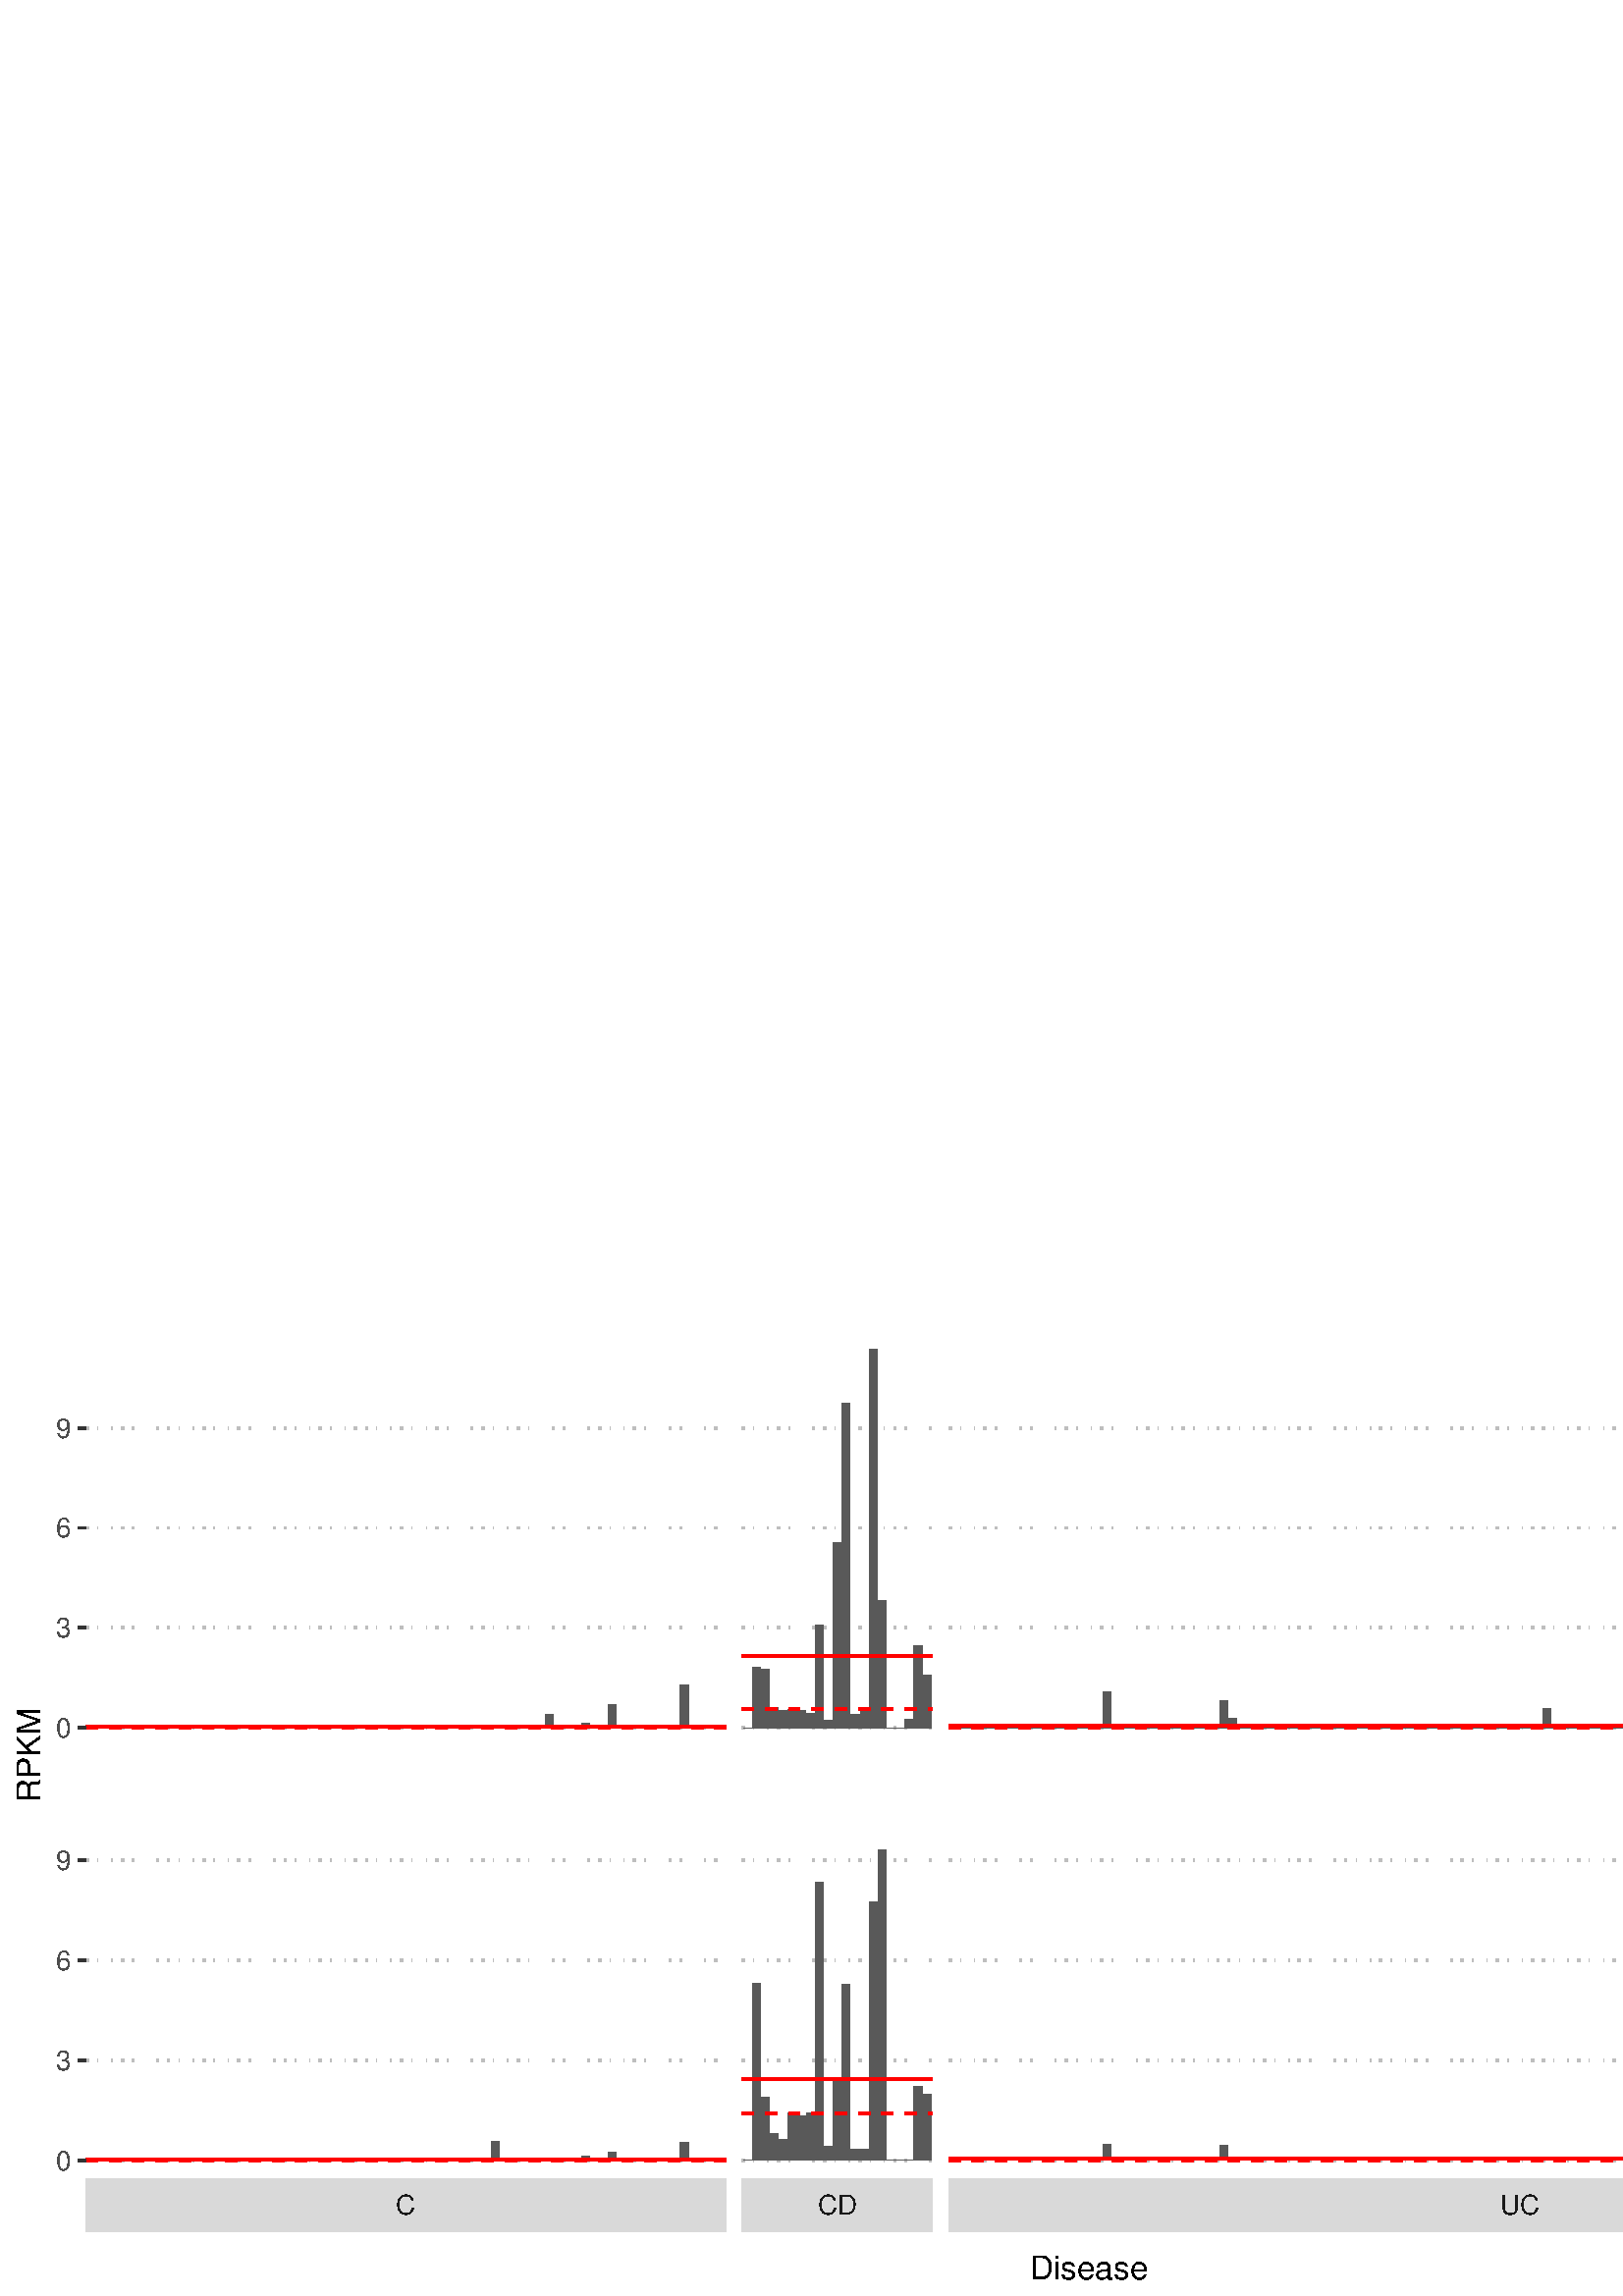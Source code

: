 %!PS-Adobe-3.0 EPSF-3.0
%%DocumentNeededResources: font Helvetica
%%+ font Helvetica-Bold
%%+ font Helvetica-Oblique
%%+ font Helvetica-BoldOblique
%%+ font Symbol
%%Pages: (atend)
%%BoundingBox: 0 0 792 360
%%EndComments
%%BeginProlog
/bp  { gs sRGB gs } def
% begin .ps.prolog
/gs  { gsave } bind def
/gr  { grestore } bind def
/ep  { showpage gr gr } bind def
/m   { moveto } bind def
/l  { rlineto } bind def
/np  { newpath } bind def
/cp  { closepath } bind def
/f   { fill } bind def
/o   { stroke } bind def
/c   { newpath 0 360 arc } bind def
/r   { 4 2 roll moveto 1 copy 3 -1 roll exch 0 exch rlineto 0 rlineto -1 mul 0 exch rlineto closepath } bind def
/p1  { stroke } bind def
/p2  { gsave bg fill grestore newpath } bind def
/p3  { gsave bg fill grestore stroke } bind def
/p6  { gsave bg eofill grestore newpath } bind def
/p7  { gsave bg eofill grestore stroke } bind def
/t   { 5 -2 roll moveto gsave rotate
       1 index stringwidth pop
       mul neg 0 rmoveto show grestore } bind def
/ta  { 4 -2 roll moveto gsave rotate show } bind def
/tb  { 2 -1 roll 0 rmoveto show } bind def
/cl  { grestore gsave newpath 3 index 3 index moveto 1 index
       4 -1 roll lineto  exch 1 index lineto lineto
       closepath clip newpath } bind def
/rgb { setrgbcolor } bind def
/s   { scalefont setfont } bind def
% end   .ps.prolog
/sRGB { [ /CIEBasedABC
          << /DecodeLMN
               [ { dup 0.039 le
                        {12.923 div}
                        {0.055 add 1.055 div 2.4 exp }
                     ifelse
                 } bind dup dup
               ]
             /MatrixLMN [0.412 0.213 0.019
                         0.358 0.715 0.119
                         0.18 0.072 0.95]
             /WhitePoint [0.951 1.0 1.089]
           >>
         ] setcolorspace } bind def
/srgb { setcolor } bind def
%%IncludeResource: font Helvetica
/Helvetica findfont
dup length dict begin
  {1 index /FID ne {def} {pop pop} ifelse} forall
  /Encoding ISOLatin1Encoding def
  currentdict
  end
/Font1 exch definefont pop
%%IncludeResource: font Helvetica-Bold
/Helvetica-Bold findfont
dup length dict begin
  {1 index /FID ne {def} {pop pop} ifelse} forall
  /Encoding ISOLatin1Encoding def
  currentdict
  end
/Font2 exch definefont pop
%%IncludeResource: font Helvetica-Oblique
/Helvetica-Oblique findfont
dup length dict begin
  {1 index /FID ne {def} {pop pop} ifelse} forall
  /Encoding ISOLatin1Encoding def
  currentdict
  end
/Font3 exch definefont pop
%%IncludeResource: font Helvetica-BoldOblique
/Helvetica-BoldOblique findfont
dup length dict begin
  {1 index /FID ne {def} {pop pop} ifelse} forall
  /Encoding ISOLatin1Encoding def
  currentdict
  end
/Font4 exch definefont pop
%%IncludeResource: font Symbol
/Symbol findfont
dup length dict begin
  {1 index /FID ne {def} {pop pop} ifelse} forall
  currentdict
  end
/Font5 exch definefont pop
%%EndProlog
%%Page: 1 1
bp
0.00 0.00 792.00 360.00 cl
0.00 0.00 792.00 360.00 cl
0.00 0.00 792.00 360.00 cl
0.00 0.00 792.00 360.00 cl
0.00 0.00 792.00 360.00 cl
0.00 0.00 792.00 360.00 cl
0.00 0.00 792.00 360.00 cl
0.00 0.00 792.00 360.00 cl
0.00 0.00 792.00 360.00 cl
0.00 0.00 792.00 360.00 cl
0.00 0.00 792.00 360.00 cl
0.00 0.00 792.00 360.00 cl
0.00 0.00 792.00 360.00 cl
0.00 0.00 792.00 360.00 cl
0.00 0.00 792.00 360.00 cl
0.00 0.00 792.00 360.00 cl
0.00 0.00 792.00 360.00 cl
0.00 0.00 792.00 360.00 cl
0.00 0.00 792.00 360.00 cl
0.00 0.00 792.00 360.00 cl
0.00 0.00 792.00 360.00 cl
/bg { 1 1 1 srgb } def
1 1 1 srgb
1.07 setlinewidth
[] 0 setdash
1 setlinecap
1 setlinejoin
10.00 setmiterlimit
-0.00 0.00 792.00 360.00 r p3
0.00 0.00 792.00 360.00 cl
31.51 201.44 266.06 354.02 cl
/bg { 1 1 1 srgb } def
31.51 201.44 234.55 152.58 r p2
1 1 1 srgb
0.53 setlinewidth
[] 0 setdash
0 setlinecap
1 setlinejoin
10.00 setmiterlimit
np
31.51 226.71 m
234.55 0 l
o
np
31.51 263.37 m
234.55 0 l
o
np
31.51 300.04 m
234.55 0 l
o
np
31.51 336.70 m
234.55 0 l
o
0.745 0.745 0.745 srgb
1.07 setlinewidth
[ 1.07 3.20] 0 setdash
np
31.51 208.37 m
234.55 0 l
o
np
31.51 245.04 m
234.55 0 l
o
np
31.51 281.70 m
234.55 0 l
o
np
31.51 318.37 m
234.55 0 l
o
1 1 1 srgb
1.07 setlinewidth
[] 0 setdash
np
33.49 201.44 m
0 152.58 l
o
np
36.78 201.44 m
0 152.58 l
o
np
40.08 201.44 m
0 152.58 l
o
np
43.37 201.44 m
0 152.58 l
o
np
46.66 201.44 m
0 152.58 l
o
np
49.96 201.44 m
0 152.58 l
o
np
53.25 201.44 m
0 152.58 l
o
np
56.55 201.44 m
0 152.58 l
o
np
59.84 201.44 m
0 152.58 l
o
np
63.14 201.44 m
0 152.58 l
o
np
66.43 201.44 m
0 152.58 l
o
np
69.72 201.44 m
0 152.58 l
o
np
73.02 201.44 m
0 152.58 l
o
np
76.31 201.44 m
0 152.58 l
o
np
79.61 201.44 m
0 152.58 l
o
np
82.90 201.44 m
0 152.58 l
o
np
86.20 201.44 m
0 152.58 l
o
np
89.49 201.44 m
0 152.58 l
o
np
92.78 201.44 m
0 152.58 l
o
np
96.08 201.44 m
0 152.58 l
o
np
99.37 201.44 m
0 152.58 l
o
np
102.67 201.44 m
0 152.58 l
o
np
105.96 201.44 m
0 152.58 l
o
np
109.26 201.44 m
0 152.58 l
o
np
112.55 201.44 m
0 152.58 l
o
np
115.84 201.44 m
0 152.58 l
o
np
119.14 201.44 m
0 152.58 l
o
np
122.43 201.44 m
0 152.58 l
o
np
125.73 201.44 m
0 152.58 l
o
np
129.02 201.44 m
0 152.58 l
o
np
132.32 201.44 m
0 152.58 l
o
np
135.61 201.44 m
0 152.58 l
o
np
138.90 201.44 m
0 152.58 l
o
np
142.20 201.44 m
0 152.58 l
o
np
145.49 201.44 m
0 152.58 l
o
np
148.79 201.44 m
0 152.58 l
o
np
152.08 201.44 m
0 152.58 l
o
np
155.38 201.44 m
0 152.58 l
o
np
158.67 201.44 m
0 152.58 l
o
np
161.96 201.44 m
0 152.58 l
o
np
165.26 201.44 m
0 152.58 l
o
np
168.55 201.44 m
0 152.58 l
o
np
171.85 201.44 m
0 152.58 l
o
np
175.14 201.44 m
0 152.58 l
o
np
178.44 201.44 m
0 152.58 l
o
np
181.73 201.44 m
0 152.58 l
o
np
185.02 201.44 m
0 152.58 l
o
np
188.32 201.44 m
0 152.58 l
o
np
191.61 201.44 m
0 152.58 l
o
np
194.91 201.44 m
0 152.58 l
o
np
198.20 201.44 m
0 152.58 l
o
np
201.50 201.44 m
0 152.58 l
o
np
204.79 201.44 m
0 152.58 l
o
np
208.08 201.44 m
0 152.58 l
o
np
211.38 201.44 m
0 152.58 l
o
np
214.67 201.44 m
0 152.58 l
o
np
217.97 201.44 m
0 152.58 l
o
np
221.26 201.44 m
0 152.58 l
o
np
224.56 201.44 m
0 152.58 l
o
np
227.85 201.44 m
0 152.58 l
o
np
231.14 201.44 m
0 152.58 l
o
np
234.44 201.44 m
0 152.58 l
o
np
237.73 201.44 m
0 152.58 l
o
np
241.03 201.44 m
0 152.58 l
o
np
244.32 201.44 m
0 152.58 l
o
np
247.61 201.44 m
0 152.58 l
o
np
250.91 201.44 m
0 152.58 l
o
np
254.20 201.44 m
0 152.58 l
o
np
257.50 201.44 m
0 152.58 l
o
np
260.79 201.44 m
0 152.58 l
o
np
264.09 201.44 m
0 152.58 l
o
/bg { 0.349 0.349 0.349 srgb } def
32.01 208.37 2.96 0.00 r p2
35.30 208.37 2.96 0.00 r p2
38.59 208.37 2.96 0.00 r p2
41.89 208.37 2.96 0.00 r p2
45.18 208.37 2.96 0.00 r p2
48.48 208.37 2.96 0.00 r p2
51.77 208.37 2.96 0.00 r p2
55.07 208.37 2.96 0.00 r p2
58.36 208.37 2.96 0.00 r p2
61.65 208.37 2.96 0.00 r p2
64.95 208.37 2.96 0.00 r p2
68.24 208.37 2.96 0.00 r p2
71.54 208.37 2.96 0.00 r p2
74.83 208.37 2.96 0.00 r p2
78.12 208.37 2.96 0.00 r p2
81.42 208.37 2.96 0.00 r p2
84.71 208.37 2.96 0.00 r p2
88.01 208.37 2.96 0.00 r p2
91.30 208.37 2.96 0.00 r p2
94.60 208.37 2.96 0.00 r p2
97.89 208.37 2.96 0.00 r p2
101.18 208.37 2.96 0.00 r p2
104.48 208.37 2.96 0.00 r p2
107.77 208.37 2.96 0.00 r p2
111.07 208.37 2.96 0.00 r p2
114.36 208.37 2.96 0.00 r p2
117.66 208.37 2.96 0.00 r p2
120.95 208.37 2.96 0.00 r p2
124.24 208.37 2.96 0.00 r p2
127.54 208.37 2.96 0.00 r p2
130.83 208.37 2.96 0.00 r p2
134.13 208.37 2.96 0.00 r p2
137.42 208.37 2.96 0.00 r p2
140.72 208.37 2.96 0.00 r p2
144.01 208.37 2.96 0.00 r p2
147.30 208.37 2.96 0.00 r p2
150.60 208.37 2.96 0.00 r p2
153.89 208.37 2.96 0.00 r p2
157.19 208.37 2.96 0.00 r p2
160.48 208.37 2.96 0.00 r p2
163.78 208.37 2.96 0.00 r p2
167.07 208.37 2.96 0.00 r p2
170.36 208.37 2.96 0.00 r p2
173.66 208.37 2.96 0.00 r p2
176.95 208.37 2.96 0.00 r p2
180.25 208.37 2.96 0.00 r p2
183.54 208.37 2.96 0.00 r p2
186.84 208.37 2.96 0.00 r p2
190.13 208.37 2.96 0.00 r p2
193.42 208.37 2.96 0.00 r p2
196.72 208.37 2.96 0.00 r p2
200.01 208.37 2.96 4.99 r p2
203.31 208.37 2.96 0.00 r p2
206.60 208.37 2.96 0.00 r p2
209.90 208.37 2.96 0.00 r p2
213.19 208.37 2.96 1.58 r p2
216.48 208.37 2.96 0.00 r p2
219.78 208.37 2.96 0.00 r p2
223.07 208.37 2.96 8.42 r p2
226.37 208.37 2.96 0.00 r p2
229.66 208.37 2.96 0.00 r p2
232.96 208.37 2.96 0.00 r p2
236.25 208.37 2.96 0.00 r p2
239.54 208.37 2.96 0.00 r p2
242.84 208.37 2.96 0.00 r p2
246.13 208.37 2.96 0.00 r p2
249.43 208.37 2.96 15.76 r p2
252.72 208.37 2.96 0.00 r p2
256.02 208.37 2.96 0.00 r p2
259.31 208.37 2.96 0.00 r p2
262.60 208.37 2.96 0.00 r p2
1 0 0 srgb
1.07 setlinewidth
[ 4.27 4.27] 0 setdash
np
31.51 208.37 m
234.55 0 l
o
1.07 setlinewidth
[] 0 setdash
np
31.51 208.81 m
234.55 0 l
o
0.00 0.00 792.00 360.00 cl
31.51 42.88 266.06 195.46 cl
/bg { 1 1 1 srgb } def
31.51 42.88 234.55 152.58 r p2
1 1 1 srgb
0.53 setlinewidth
[] 0 setdash
0 setlinecap
1 setlinejoin
10.00 setmiterlimit
np
31.51 68.14 m
234.55 0 l
o
np
31.51 104.81 m
234.55 0 l
o
np
31.51 141.47 m
234.55 0 l
o
np
31.51 178.14 m
234.55 0 l
o
0.745 0.745 0.745 srgb
1.07 setlinewidth
[ 1.07 3.20] 0 setdash
np
31.51 49.81 m
234.55 0 l
o
np
31.51 86.48 m
234.55 0 l
o
np
31.51 123.14 m
234.55 0 l
o
np
31.51 159.81 m
234.55 0 l
o
1 1 1 srgb
1.07 setlinewidth
[] 0 setdash
np
33.49 42.88 m
0 152.58 l
o
np
36.78 42.88 m
0 152.58 l
o
np
40.08 42.88 m
0 152.58 l
o
np
43.37 42.88 m
0 152.58 l
o
np
46.66 42.88 m
0 152.58 l
o
np
49.96 42.88 m
0 152.58 l
o
np
53.25 42.88 m
0 152.58 l
o
np
56.55 42.88 m
0 152.58 l
o
np
59.84 42.88 m
0 152.58 l
o
np
63.14 42.88 m
0 152.58 l
o
np
66.43 42.88 m
0 152.58 l
o
np
69.72 42.88 m
0 152.58 l
o
np
73.02 42.88 m
0 152.58 l
o
np
76.31 42.88 m
0 152.58 l
o
np
79.61 42.88 m
0 152.58 l
o
np
82.90 42.88 m
0 152.58 l
o
np
86.20 42.88 m
0 152.58 l
o
np
89.49 42.88 m
0 152.58 l
o
np
92.78 42.88 m
0 152.58 l
o
np
96.08 42.88 m
0 152.58 l
o
np
99.37 42.88 m
0 152.58 l
o
np
102.67 42.88 m
0 152.58 l
o
np
105.96 42.88 m
0 152.58 l
o
np
109.26 42.88 m
0 152.58 l
o
np
112.55 42.88 m
0 152.58 l
o
np
115.84 42.88 m
0 152.58 l
o
np
119.14 42.88 m
0 152.58 l
o
np
122.43 42.88 m
0 152.58 l
o
np
125.73 42.88 m
0 152.58 l
o
np
129.02 42.88 m
0 152.58 l
o
np
132.32 42.88 m
0 152.58 l
o
np
135.61 42.88 m
0 152.58 l
o
np
138.90 42.88 m
0 152.58 l
o
np
142.20 42.88 m
0 152.58 l
o
np
145.49 42.88 m
0 152.58 l
o
np
148.79 42.88 m
0 152.58 l
o
np
152.08 42.88 m
0 152.58 l
o
np
155.38 42.88 m
0 152.58 l
o
np
158.67 42.88 m
0 152.58 l
o
np
161.96 42.88 m
0 152.58 l
o
np
165.26 42.88 m
0 152.58 l
o
np
168.55 42.88 m
0 152.58 l
o
np
171.85 42.88 m
0 152.58 l
o
np
175.14 42.88 m
0 152.58 l
o
np
178.44 42.88 m
0 152.58 l
o
np
181.73 42.88 m
0 152.58 l
o
np
185.02 42.88 m
0 152.58 l
o
np
188.32 42.88 m
0 152.58 l
o
np
191.61 42.88 m
0 152.58 l
o
np
194.91 42.88 m
0 152.58 l
o
np
198.20 42.88 m
0 152.58 l
o
np
201.50 42.88 m
0 152.58 l
o
np
204.79 42.88 m
0 152.58 l
o
np
208.08 42.88 m
0 152.58 l
o
np
211.38 42.88 m
0 152.58 l
o
np
214.67 42.88 m
0 152.58 l
o
np
217.97 42.88 m
0 152.58 l
o
np
221.26 42.88 m
0 152.58 l
o
np
224.56 42.88 m
0 152.58 l
o
np
227.85 42.88 m
0 152.58 l
o
np
231.14 42.88 m
0 152.58 l
o
np
234.44 42.88 m
0 152.58 l
o
np
237.73 42.88 m
0 152.58 l
o
np
241.03 42.88 m
0 152.58 l
o
np
244.32 42.88 m
0 152.58 l
o
np
247.61 42.88 m
0 152.58 l
o
np
250.91 42.88 m
0 152.58 l
o
np
254.20 42.88 m
0 152.58 l
o
np
257.50 42.88 m
0 152.58 l
o
np
260.79 42.88 m
0 152.58 l
o
np
264.09 42.88 m
0 152.58 l
o
/bg { 0.349 0.349 0.349 srgb } def
32.01 49.81 2.96 0.00 r p2
35.30 49.81 2.96 0.00 r p2
38.59 49.81 2.96 0.00 r p2
41.89 49.81 2.96 0.00 r p2
45.18 49.81 2.96 0.00 r p2
48.48 49.81 2.96 0.00 r p2
51.77 49.81 2.96 0.00 r p2
55.07 49.81 2.96 0.00 r p2
58.36 49.81 2.96 0.00 r p2
61.65 49.81 2.96 0.00 r p2
64.95 49.81 2.96 0.00 r p2
68.24 49.81 2.96 0.00 r p2
71.54 49.81 2.96 0.00 r p2
74.83 49.81 2.96 0.00 r p2
78.12 49.81 2.96 0.00 r p2
81.42 49.81 2.96 0.00 r p2
84.71 49.81 2.96 0.00 r p2
88.01 49.81 2.96 0.00 r p2
91.30 49.81 2.96 0.00 r p2
94.60 49.81 2.96 0.00 r p2
97.89 49.81 2.96 0.00 r p2
101.18 49.81 2.96 0.00 r p2
104.48 49.81 2.96 0.00 r p2
107.77 49.81 2.96 0.00 r p2
111.07 49.81 2.96 0.00 r p2
114.36 49.81 2.96 0.00 r p2
117.66 49.81 2.96 0.00 r p2
120.95 49.81 2.96 0.00 r p2
124.24 49.81 2.96 0.00 r p2
127.54 49.81 2.96 0.00 r p2
130.83 49.81 2.96 0.00 r p2
134.13 49.81 2.96 0.00 r p2
137.42 49.81 2.96 0.00 r p2
140.72 49.81 2.96 0.00 r p2
144.01 49.81 2.96 0.00 r p2
147.30 49.81 2.96 0.00 r p2
150.60 49.81 2.96 0.00 r p2
153.89 49.81 2.96 0.00 r p2
157.19 49.81 2.96 0.00 r p2
160.48 49.81 2.96 0.00 r p2
163.78 49.81 2.96 0.00 r p2
167.07 49.81 2.96 0.00 r p2
170.36 49.81 2.96 0.00 r p2
173.66 49.81 2.96 0.00 r p2
176.95 49.81 2.96 0.00 r p2
180.25 49.81 2.96 6.83 r p2
183.54 49.81 2.96 0.00 r p2
186.84 49.81 2.96 0.00 r p2
190.13 49.81 2.96 0.00 r p2
193.42 49.81 2.96 0.00 r p2
196.72 49.81 2.96 0.00 r p2
200.01 49.81 2.96 0.00 r p2
203.31 49.81 2.96 0.00 r p2
206.60 49.81 2.96 0.00 r p2
209.90 49.81 2.96 0.00 r p2
213.19 49.81 2.96 1.54 r p2
216.48 49.81 2.96 0.00 r p2
219.78 49.81 2.96 0.00 r p2
223.07 49.81 2.96 3.10 r p2
226.37 49.81 2.96 0.00 r p2
229.66 49.81 2.96 0.00 r p2
232.96 49.81 2.96 0.00 r p2
236.25 49.81 2.96 0.00 r p2
239.54 49.81 2.96 0.00 r p2
242.84 49.81 2.96 0.00 r p2
246.13 49.81 2.96 0.00 r p2
249.43 49.81 2.96 6.47 r p2
252.72 49.81 2.96 0.00 r p2
256.02 49.81 2.96 0.00 r p2
259.31 49.81 2.96 0.00 r p2
262.60 49.81 2.96 0.00 r p2
1 0 0 srgb
1.07 setlinewidth
[ 4.27 4.27] 0 setdash
np
31.51 49.81 m
234.55 0 l
o
1.07 setlinewidth
[] 0 setdash
np
31.51 50.06 m
234.55 0 l
o
0.00 0.00 792.00 360.00 cl
272.04 201.44 341.88 354.02 cl
/bg { 1 1 1 srgb } def
272.04 201.44 69.84 152.58 r p2
1 1 1 srgb
0.53 setlinewidth
[] 0 setdash
0 setlinecap
1 setlinejoin
10.00 setmiterlimit
np
272.04 226.71 m
69.84 0 l
o
np
272.04 263.37 m
69.84 0 l
o
np
272.04 300.04 m
69.84 0 l
o
np
272.04 336.70 m
69.84 0 l
o
0.745 0.745 0.745 srgb
1.07 setlinewidth
[ 1.07 3.20] 0 setdash
np
272.04 208.37 m
69.84 0 l
o
np
272.04 245.04 m
69.84 0 l
o
np
272.04 281.70 m
69.84 0 l
o
np
272.04 318.37 m
69.84 0 l
o
1 1 1 srgb
1.07 setlinewidth
[] 0 setdash
np
274.02 201.44 m
0 152.58 l
o
np
277.31 201.44 m
0 152.58 l
o
np
280.61 201.44 m
0 152.58 l
o
np
283.90 201.44 m
0 152.58 l
o
np
287.19 201.44 m
0 152.58 l
o
np
290.49 201.44 m
0 152.58 l
o
np
293.78 201.44 m
0 152.58 l
o
np
297.08 201.44 m
0 152.58 l
o
np
300.37 201.44 m
0 152.58 l
o
np
303.67 201.44 m
0 152.58 l
o
np
306.96 201.44 m
0 152.58 l
o
np
310.25 201.44 m
0 152.58 l
o
np
313.55 201.44 m
0 152.58 l
o
np
316.84 201.44 m
0 152.58 l
o
np
320.14 201.44 m
0 152.58 l
o
np
323.43 201.44 m
0 152.58 l
o
np
326.73 201.44 m
0 152.58 l
o
np
330.02 201.44 m
0 152.58 l
o
np
333.31 201.44 m
0 152.58 l
o
np
336.61 201.44 m
0 152.58 l
o
np
339.90 201.44 m
0 152.58 l
o
/bg { 0.349 0.349 0.349 srgb } def
272.53 208.37 2.96 0.00 r p2
275.83 208.37 2.96 22.07 r p2
279.12 208.37 2.96 21.46 r p2
282.42 208.37 2.96 7.44 r p2
285.71 208.37 2.96 6.36 r p2
289.01 208.37 2.96 6.87 r p2
292.30 208.37 2.96 6.55 r p2
295.59 208.37 2.96 5.38 r p2
298.89 208.37 2.96 37.61 r p2
302.18 208.37 2.96 2.84 r p2
305.48 208.37 2.96 67.88 r p2
308.77 208.37 2.96 118.90 r p2
312.07 208.37 2.96 4.77 r p2
315.36 208.37 2.96 6.04 r p2
318.65 208.37 2.96 138.71 r p2
321.95 208.37 2.96 46.76 r p2
325.24 208.37 2.96 0.00 r p2
328.54 208.37 2.96 0.00 r p2
331.83 208.37 2.96 3.25 r p2
335.13 208.37 2.96 30.06 r p2
338.42 208.37 2.96 19.38 r p2
1 0 0 srgb
1.07 setlinewidth
[ 4.27 4.27] 0 setdash
np
272.04 215.25 m
69.84 0 l
o
1.07 setlinewidth
[] 0 setdash
np
272.04 234.67 m
69.84 0 l
o
0.00 0.00 792.00 360.00 cl
272.04 42.88 341.88 195.46 cl
/bg { 1 1 1 srgb } def
272.04 42.88 69.84 152.58 r p2
1 1 1 srgb
0.53 setlinewidth
[] 0 setdash
0 setlinecap
1 setlinejoin
10.00 setmiterlimit
np
272.04 68.14 m
69.84 0 l
o
np
272.04 104.81 m
69.84 0 l
o
np
272.04 141.47 m
69.84 0 l
o
np
272.04 178.14 m
69.84 0 l
o
0.745 0.745 0.745 srgb
1.07 setlinewidth
[ 1.07 3.20] 0 setdash
np
272.04 49.81 m
69.84 0 l
o
np
272.04 86.48 m
69.84 0 l
o
np
272.04 123.14 m
69.84 0 l
o
np
272.04 159.81 m
69.84 0 l
o
1 1 1 srgb
1.07 setlinewidth
[] 0 setdash
np
274.02 42.88 m
0 152.58 l
o
np
277.31 42.88 m
0 152.58 l
o
np
280.61 42.88 m
0 152.58 l
o
np
283.90 42.88 m
0 152.58 l
o
np
287.19 42.88 m
0 152.58 l
o
np
290.49 42.88 m
0 152.58 l
o
np
293.78 42.88 m
0 152.58 l
o
np
297.08 42.88 m
0 152.58 l
o
np
300.37 42.88 m
0 152.58 l
o
np
303.67 42.88 m
0 152.58 l
o
np
306.96 42.88 m
0 152.58 l
o
np
310.25 42.88 m
0 152.58 l
o
np
313.55 42.88 m
0 152.58 l
o
np
316.84 42.88 m
0 152.58 l
o
np
320.14 42.88 m
0 152.58 l
o
np
323.43 42.88 m
0 152.58 l
o
np
326.73 42.88 m
0 152.58 l
o
np
330.02 42.88 m
0 152.58 l
o
np
333.31 42.88 m
0 152.58 l
o
np
336.61 42.88 m
0 152.58 l
o
np
339.90 42.88 m
0 152.58 l
o
/bg { 0.349 0.349 0.349 srgb } def
272.53 49.81 2.96 0.00 r p2
275.83 49.81 2.96 64.85 r p2
279.12 49.81 2.96 23.02 r p2
282.42 49.81 2.96 9.67 r p2
285.71 49.81 2.96 7.48 r p2
289.01 49.81 2.96 17.20 r p2
292.30 49.81 2.96 16.10 r p2
295.59 49.81 2.96 17.39 r p2
298.89 49.81 2.96 101.98 r p2
302.18 49.81 2.96 5.05 r p2
305.48 49.81 2.96 29.23 r p2
308.77 49.81 2.96 64.51 r p2
312.07 49.81 2.96 3.88 r p2
315.36 49.81 2.96 4.10 r p2
318.65 49.81 2.96 94.77 r p2
321.95 49.81 2.96 113.73 r p2
325.24 49.81 2.96 0.00 r p2
328.54 49.81 2.96 0.00 r p2
331.83 49.81 2.96 0.00 r p2
335.13 49.81 2.96 27.19 r p2
338.42 49.81 2.96 24.29 r p2
1 0 0 srgb
1.07 setlinewidth
[ 4.27 4.27] 0 setdash
np
272.04 67.01 m
69.84 0 l
o
1.07 setlinewidth
[] 0 setdash
np
272.04 79.55 m
69.84 0 l
o
0.00 0.00 792.00 360.00 cl
347.86 201.44 766.89 354.02 cl
/bg { 1 1 1 srgb } def
347.86 201.44 419.03 152.58 r p2
1 1 1 srgb
0.53 setlinewidth
[] 0 setdash
0 setlinecap
1 setlinejoin
10.00 setmiterlimit
np
347.86 226.71 m
419.03 0 l
o
np
347.86 263.37 m
419.03 0 l
o
np
347.86 300.04 m
419.03 0 l
o
np
347.86 336.70 m
419.03 0 l
o
0.745 0.745 0.745 srgb
1.07 setlinewidth
[ 1.07 3.20] 0 setdash
np
347.86 208.37 m
419.03 0 l
o
np
347.86 245.04 m
419.03 0 l
o
np
347.86 281.70 m
419.03 0 l
o
np
347.86 318.37 m
419.03 0 l
o
1 1 1 srgb
1.07 setlinewidth
[] 0 setdash
np
349.83 201.44 m
0 152.58 l
o
np
353.13 201.44 m
0 152.58 l
o
np
356.42 201.44 m
0 152.58 l
o
np
359.72 201.44 m
0 152.58 l
o
np
363.01 201.44 m
0 152.58 l
o
np
366.30 201.44 m
0 152.58 l
o
np
369.60 201.44 m
0 152.58 l
o
np
372.89 201.44 m
0 152.58 l
o
np
376.19 201.44 m
0 152.58 l
o
np
379.48 201.44 m
0 152.58 l
o
np
382.78 201.44 m
0 152.58 l
o
np
386.07 201.44 m
0 152.58 l
o
np
389.36 201.44 m
0 152.58 l
o
np
392.66 201.44 m
0 152.58 l
o
np
395.95 201.44 m
0 152.58 l
o
np
399.25 201.44 m
0 152.58 l
o
np
402.54 201.44 m
0 152.58 l
o
np
405.84 201.44 m
0 152.58 l
o
np
409.13 201.44 m
0 152.58 l
o
np
412.42 201.44 m
0 152.58 l
o
np
415.72 201.44 m
0 152.58 l
o
np
419.01 201.44 m
0 152.58 l
o
np
422.31 201.44 m
0 152.58 l
o
np
425.60 201.44 m
0 152.58 l
o
np
428.90 201.44 m
0 152.58 l
o
np
432.19 201.44 m
0 152.58 l
o
np
435.48 201.44 m
0 152.58 l
o
np
438.78 201.44 m
0 152.58 l
o
np
442.07 201.44 m
0 152.58 l
o
np
445.37 201.44 m
0 152.58 l
o
np
448.66 201.44 m
0 152.58 l
o
np
451.96 201.44 m
0 152.58 l
o
np
455.25 201.44 m
0 152.58 l
o
np
458.54 201.44 m
0 152.58 l
o
np
461.84 201.44 m
0 152.58 l
o
np
465.13 201.44 m
0 152.58 l
o
np
468.43 201.44 m
0 152.58 l
o
np
471.72 201.44 m
0 152.58 l
o
np
475.02 201.44 m
0 152.58 l
o
np
478.31 201.44 m
0 152.58 l
o
np
481.60 201.44 m
0 152.58 l
o
np
484.90 201.44 m
0 152.58 l
o
np
488.19 201.44 m
0 152.58 l
o
np
491.49 201.44 m
0 152.58 l
o
np
494.78 201.44 m
0 152.58 l
o
np
498.08 201.44 m
0 152.58 l
o
np
501.37 201.44 m
0 152.58 l
o
np
504.66 201.44 m
0 152.58 l
o
np
507.96 201.44 m
0 152.58 l
o
np
511.25 201.44 m
0 152.58 l
o
np
514.55 201.44 m
0 152.58 l
o
np
517.84 201.44 m
0 152.58 l
o
np
521.13 201.44 m
0 152.58 l
o
np
524.43 201.44 m
0 152.58 l
o
np
527.72 201.44 m
0 152.58 l
o
np
531.02 201.44 m
0 152.58 l
o
np
534.31 201.44 m
0 152.58 l
o
np
537.61 201.44 m
0 152.58 l
o
np
540.90 201.44 m
0 152.58 l
o
np
544.19 201.44 m
0 152.58 l
o
np
547.49 201.44 m
0 152.58 l
o
np
550.78 201.44 m
0 152.58 l
o
np
554.08 201.44 m
0 152.58 l
o
np
557.37 201.44 m
0 152.58 l
o
np
560.67 201.44 m
0 152.58 l
o
np
563.96 201.44 m
0 152.58 l
o
np
567.25 201.44 m
0 152.58 l
o
np
570.55 201.44 m
0 152.58 l
o
np
573.84 201.44 m
0 152.58 l
o
np
577.14 201.44 m
0 152.58 l
o
np
580.43 201.44 m
0 152.58 l
o
np
583.73 201.44 m
0 152.58 l
o
np
587.02 201.44 m
0 152.58 l
o
np
590.31 201.44 m
0 152.58 l
o
np
593.61 201.44 m
0 152.58 l
o
np
596.90 201.44 m
0 152.58 l
o
np
600.20 201.44 m
0 152.58 l
o
np
603.49 201.44 m
0 152.58 l
o
np
606.79 201.44 m
0 152.58 l
o
np
610.08 201.44 m
0 152.58 l
o
np
613.37 201.44 m
0 152.58 l
o
np
616.67 201.44 m
0 152.58 l
o
np
619.96 201.44 m
0 152.58 l
o
np
623.26 201.44 m
0 152.58 l
o
np
626.55 201.44 m
0 152.58 l
o
np
629.85 201.44 m
0 152.58 l
o
np
633.14 201.44 m
0 152.58 l
o
np
636.43 201.44 m
0 152.58 l
o
np
639.73 201.44 m
0 152.58 l
o
np
643.02 201.44 m
0 152.58 l
o
np
646.32 201.44 m
0 152.58 l
o
np
649.61 201.44 m
0 152.58 l
o
np
652.91 201.44 m
0 152.58 l
o
np
656.20 201.44 m
0 152.58 l
o
np
659.49 201.44 m
0 152.58 l
o
np
662.79 201.44 m
0 152.58 l
o
np
666.08 201.44 m
0 152.58 l
o
np
669.38 201.44 m
0 152.58 l
o
np
672.67 201.44 m
0 152.58 l
o
np
675.97 201.44 m
0 152.58 l
o
np
679.26 201.44 m
0 152.58 l
o
np
682.55 201.44 m
0 152.58 l
o
np
685.85 201.44 m
0 152.58 l
o
np
689.14 201.44 m
0 152.58 l
o
np
692.44 201.44 m
0 152.58 l
o
np
695.73 201.44 m
0 152.58 l
o
np
699.03 201.44 m
0 152.58 l
o
np
702.32 201.44 m
0 152.58 l
o
np
705.61 201.44 m
0 152.58 l
o
np
708.91 201.44 m
0 152.58 l
o
np
712.20 201.44 m
0 152.58 l
o
np
715.50 201.44 m
0 152.58 l
o
np
718.79 201.44 m
0 152.58 l
o
np
722.09 201.44 m
0 152.58 l
o
np
725.38 201.44 m
0 152.58 l
o
np
728.67 201.44 m
0 152.58 l
o
np
731.97 201.44 m
0 152.58 l
o
np
735.26 201.44 m
0 152.58 l
o
np
738.56 201.44 m
0 152.58 l
o
np
741.85 201.44 m
0 152.58 l
o
np
745.15 201.44 m
0 152.58 l
o
np
748.44 201.44 m
0 152.58 l
o
np
751.73 201.44 m
0 152.58 l
o
np
755.03 201.44 m
0 152.58 l
o
np
758.32 201.44 m
0 152.58 l
o
np
761.62 201.44 m
0 152.58 l
o
np
764.91 201.44 m
0 152.58 l
o
/bg { 0.349 0.349 0.349 srgb } def
348.35 208.37 2.96 0.00 r p2
351.64 208.37 2.96 0.00 r p2
354.94 208.37 2.96 0.00 r p2
358.23 208.37 2.96 0.00 r p2
361.53 208.37 2.96 0.00 r p2
364.82 208.37 2.96 0.00 r p2
368.12 208.37 2.96 0.00 r p2
371.41 208.37 2.96 0.00 r p2
374.70 208.37 2.96 0.00 r p2
378.00 208.37 2.96 0.00 r p2
381.29 208.37 2.96 0.00 r p2
384.59 208.37 2.96 0.00 r p2
387.88 208.37 2.96 0.00 r p2
391.18 208.37 2.96 0.00 r p2
394.47 208.37 2.96 0.00 r p2
397.76 208.37 2.96 0.00 r p2
401.06 208.37 2.96 0.00 r p2
404.35 208.37 2.96 13.12 r p2
407.65 208.37 2.96 0.00 r p2
410.94 208.37 2.96 0.00 r p2
414.24 208.37 2.96 0.00 r p2
417.53 208.37 2.96 0.00 r p2
420.82 208.37 2.96 0.00 r p2
424.12 208.37 2.96 0.00 r p2
427.41 208.37 2.96 0.00 r p2
430.71 208.37 2.96 0.00 r p2
434.00 208.37 2.96 0.00 r p2
437.30 208.37 2.96 0.00 r p2
440.59 208.37 2.96 0.00 r p2
443.88 208.37 2.96 0.00 r p2
447.18 208.37 2.96 9.90 r p2
450.47 208.37 2.96 3.35 r p2
453.77 208.37 2.96 0.00 r p2
457.06 208.37 2.96 0.00 r p2
460.36 208.37 2.96 0.00 r p2
463.65 208.37 2.96 0.00 r p2
466.94 208.37 2.96 0.00 r p2
470.24 208.37 2.96 0.00 r p2
473.53 208.37 2.96 0.00 r p2
476.83 208.37 2.96 0.00 r p2
480.12 208.37 2.96 0.00 r p2
483.42 208.37 2.96 0.00 r p2
486.71 208.37 2.96 0.00 r p2
490.00 208.37 2.96 0.00 r p2
493.30 208.37 2.96 0.00 r p2
496.59 208.37 2.96 0.00 r p2
499.89 208.37 2.96 0.00 r p2
503.18 208.37 2.96 0.00 r p2
506.48 208.37 2.96 0.00 r p2
509.77 208.37 2.96 0.00 r p2
513.06 208.37 2.96 0.00 r p2
516.36 208.37 2.96 0.00 r p2
519.65 208.37 2.96 0.00 r p2
522.95 208.37 2.96 0.00 r p2
526.24 208.37 2.96 0.00 r p2
529.54 208.37 2.96 0.00 r p2
532.83 208.37 2.96 0.00 r p2
536.12 208.37 2.96 0.00 r p2
539.42 208.37 2.96 0.00 r p2
542.71 208.37 2.96 0.00 r p2
546.01 208.37 2.96 0.00 r p2
549.30 208.37 2.96 0.00 r p2
552.60 208.37 2.96 0.00 r p2
555.89 208.37 2.96 0.00 r p2
559.18 208.37 2.96 0.00 r p2
562.48 208.37 2.96 0.00 r p2
565.77 208.37 2.96 7.16 r p2
569.07 208.37 2.96 0.00 r p2
572.36 208.37 2.96 0.00 r p2
575.66 208.37 2.96 0.00 r p2
578.95 208.37 2.96 0.00 r p2
582.24 208.37 2.96 0.00 r p2
585.54 208.37 2.96 0.00 r p2
588.83 208.37 2.96 0.00 r p2
592.13 208.37 2.96 0.00 r p2
595.42 208.37 2.96 0.00 r p2
598.71 208.37 2.96 17.63 r p2
602.01 208.37 2.96 7.97 r p2
605.30 208.37 2.96 0.00 r p2
608.60 208.37 2.96 0.00 r p2
611.89 208.37 2.96 0.00 r p2
615.19 208.37 2.96 3.43 r p2
618.48 208.37 2.96 0.00 r p2
621.77 208.37 2.96 11.94 r p2
625.07 208.37 2.96 0.00 r p2
628.36 208.37 2.96 0.00 r p2
631.66 208.37 2.96 0.00 r p2
634.95 208.37 2.96 0.00 r p2
638.25 208.37 2.96 0.00 r p2
641.54 208.37 2.96 0.00 r p2
644.83 208.37 2.96 0.00 r p2
648.13 208.37 2.96 0.00 r p2
651.42 208.37 2.96 0.00 r p2
654.72 208.37 2.96 0.00 r p2
658.01 208.37 2.96 0.00 r p2
661.31 208.37 2.96 19.95 r p2
664.60 208.37 2.96 0.00 r p2
667.89 208.37 2.96 0.00 r p2
671.19 208.37 2.96 0.00 r p2
674.48 208.37 2.96 0.00 r p2
677.78 208.37 2.96 2.59 r p2
681.07 208.37 2.96 0.00 r p2
684.37 208.37 2.96 5.73 r p2
687.66 208.37 2.96 0.00 r p2
690.95 208.37 2.96 0.00 r p2
694.25 208.37 2.96 0.00 r p2
697.54 208.37 2.96 0.00 r p2
700.84 208.37 2.96 0.00 r p2
704.13 208.37 2.96 0.00 r p2
707.43 208.37 2.96 0.00 r p2
710.72 208.37 2.96 0.00 r p2
714.01 208.37 2.96 0.00 r p2
717.31 208.37 2.96 2.74 r p2
720.60 208.37 2.96 0.00 r p2
723.90 208.37 2.96 0.00 r p2
727.19 208.37 2.96 2.61 r p2
730.49 208.37 2.96 0.00 r p2
733.78 208.37 2.96 0.00 r p2
737.07 208.37 2.96 0.00 r p2
740.37 208.37 2.96 0.00 r p2
743.66 208.37 2.96 0.00 r p2
746.96 208.37 2.96 0.00 r p2
750.25 208.37 2.96 2.60 r p2
753.55 208.37 2.96 0.00 r p2
756.84 208.37 2.96 1.35 r p2
760.13 208.37 2.96 0.00 r p2
763.43 208.37 2.96 0.00 r p2
1 0 0 srgb
1.07 setlinewidth
[ 4.27 4.27] 0 setdash
np
347.86 208.37 m
419.03 0 l
o
1.07 setlinewidth
[] 0 setdash
np
347.86 209.26 m
419.03 0 l
o
0.00 0.00 792.00 360.00 cl
347.86 42.88 766.89 195.46 cl
/bg { 1 1 1 srgb } def
347.86 42.88 419.03 152.58 r p2
1 1 1 srgb
0.53 setlinewidth
[] 0 setdash
0 setlinecap
1 setlinejoin
10.00 setmiterlimit
np
347.86 68.14 m
419.03 0 l
o
np
347.86 104.81 m
419.03 0 l
o
np
347.86 141.47 m
419.03 0 l
o
np
347.86 178.14 m
419.03 0 l
o
0.745 0.745 0.745 srgb
1.07 setlinewidth
[ 1.07 3.20] 0 setdash
np
347.86 49.81 m
419.03 0 l
o
np
347.86 86.48 m
419.03 0 l
o
np
347.86 123.14 m
419.03 0 l
o
np
347.86 159.81 m
419.03 0 l
o
1 1 1 srgb
1.07 setlinewidth
[] 0 setdash
np
349.83 42.88 m
0 152.58 l
o
np
353.13 42.88 m
0 152.58 l
o
np
356.42 42.88 m
0 152.58 l
o
np
359.72 42.88 m
0 152.58 l
o
np
363.01 42.88 m
0 152.58 l
o
np
366.30 42.88 m
0 152.58 l
o
np
369.60 42.88 m
0 152.58 l
o
np
372.89 42.88 m
0 152.58 l
o
np
376.19 42.88 m
0 152.58 l
o
np
379.48 42.88 m
0 152.58 l
o
np
382.78 42.88 m
0 152.58 l
o
np
386.07 42.88 m
0 152.58 l
o
np
389.36 42.88 m
0 152.58 l
o
np
392.66 42.88 m
0 152.58 l
o
np
395.95 42.88 m
0 152.58 l
o
np
399.25 42.88 m
0 152.58 l
o
np
402.54 42.88 m
0 152.58 l
o
np
405.84 42.88 m
0 152.58 l
o
np
409.13 42.88 m
0 152.58 l
o
np
412.42 42.88 m
0 152.58 l
o
np
415.72 42.88 m
0 152.58 l
o
np
419.01 42.88 m
0 152.58 l
o
np
422.31 42.88 m
0 152.58 l
o
np
425.60 42.88 m
0 152.58 l
o
np
428.90 42.88 m
0 152.58 l
o
np
432.19 42.88 m
0 152.58 l
o
np
435.48 42.88 m
0 152.58 l
o
np
438.78 42.88 m
0 152.58 l
o
np
442.07 42.88 m
0 152.58 l
o
np
445.37 42.88 m
0 152.58 l
o
np
448.66 42.88 m
0 152.58 l
o
np
451.96 42.88 m
0 152.58 l
o
np
455.25 42.88 m
0 152.58 l
o
np
458.54 42.88 m
0 152.58 l
o
np
461.84 42.88 m
0 152.58 l
o
np
465.13 42.88 m
0 152.58 l
o
np
468.43 42.88 m
0 152.58 l
o
np
471.72 42.88 m
0 152.58 l
o
np
475.02 42.88 m
0 152.58 l
o
np
478.31 42.88 m
0 152.58 l
o
np
481.60 42.88 m
0 152.58 l
o
np
484.90 42.88 m
0 152.58 l
o
np
488.19 42.88 m
0 152.58 l
o
np
491.49 42.88 m
0 152.58 l
o
np
494.78 42.88 m
0 152.58 l
o
np
498.08 42.88 m
0 152.58 l
o
np
501.37 42.88 m
0 152.58 l
o
np
504.66 42.88 m
0 152.58 l
o
np
507.96 42.88 m
0 152.58 l
o
np
511.25 42.88 m
0 152.58 l
o
np
514.55 42.88 m
0 152.58 l
o
np
517.84 42.88 m
0 152.58 l
o
np
521.13 42.88 m
0 152.58 l
o
np
524.43 42.88 m
0 152.58 l
o
np
527.72 42.88 m
0 152.58 l
o
np
531.02 42.88 m
0 152.58 l
o
np
534.31 42.88 m
0 152.58 l
o
np
537.61 42.88 m
0 152.58 l
o
np
540.90 42.88 m
0 152.58 l
o
np
544.19 42.88 m
0 152.58 l
o
np
547.49 42.88 m
0 152.58 l
o
np
550.78 42.88 m
0 152.58 l
o
np
554.08 42.88 m
0 152.58 l
o
np
557.37 42.88 m
0 152.58 l
o
np
560.67 42.88 m
0 152.58 l
o
np
563.96 42.88 m
0 152.58 l
o
np
567.25 42.88 m
0 152.58 l
o
np
570.55 42.88 m
0 152.58 l
o
np
573.84 42.88 m
0 152.58 l
o
np
577.14 42.88 m
0 152.58 l
o
np
580.43 42.88 m
0 152.58 l
o
np
583.73 42.88 m
0 152.58 l
o
np
587.02 42.88 m
0 152.58 l
o
np
590.31 42.88 m
0 152.58 l
o
np
593.61 42.88 m
0 152.58 l
o
np
596.90 42.88 m
0 152.58 l
o
np
600.20 42.88 m
0 152.58 l
o
np
603.49 42.88 m
0 152.58 l
o
np
606.79 42.88 m
0 152.58 l
o
np
610.08 42.88 m
0 152.58 l
o
np
613.37 42.88 m
0 152.58 l
o
np
616.67 42.88 m
0 152.58 l
o
np
619.96 42.88 m
0 152.58 l
o
np
623.26 42.88 m
0 152.58 l
o
np
626.55 42.88 m
0 152.58 l
o
np
629.85 42.88 m
0 152.58 l
o
np
633.14 42.88 m
0 152.58 l
o
np
636.43 42.88 m
0 152.58 l
o
np
639.73 42.88 m
0 152.58 l
o
np
643.02 42.88 m
0 152.58 l
o
np
646.32 42.88 m
0 152.58 l
o
np
649.61 42.88 m
0 152.58 l
o
np
652.91 42.88 m
0 152.58 l
o
np
656.20 42.88 m
0 152.58 l
o
np
659.49 42.88 m
0 152.58 l
o
np
662.79 42.88 m
0 152.58 l
o
np
666.08 42.88 m
0 152.58 l
o
np
669.38 42.88 m
0 152.58 l
o
np
672.67 42.88 m
0 152.58 l
o
np
675.97 42.88 m
0 152.58 l
o
np
679.26 42.88 m
0 152.58 l
o
np
682.55 42.88 m
0 152.58 l
o
np
685.85 42.88 m
0 152.58 l
o
np
689.14 42.88 m
0 152.58 l
o
np
692.44 42.88 m
0 152.58 l
o
np
695.73 42.88 m
0 152.58 l
o
np
699.03 42.88 m
0 152.58 l
o
np
702.32 42.88 m
0 152.58 l
o
np
705.61 42.88 m
0 152.58 l
o
np
708.91 42.88 m
0 152.58 l
o
np
712.20 42.88 m
0 152.58 l
o
np
715.50 42.88 m
0 152.58 l
o
np
718.79 42.88 m
0 152.58 l
o
np
722.09 42.88 m
0 152.58 l
o
np
725.38 42.88 m
0 152.58 l
o
np
728.67 42.88 m
0 152.58 l
o
np
731.97 42.88 m
0 152.58 l
o
np
735.26 42.88 m
0 152.58 l
o
np
738.56 42.88 m
0 152.58 l
o
np
741.85 42.88 m
0 152.58 l
o
np
745.15 42.88 m
0 152.58 l
o
np
748.44 42.88 m
0 152.58 l
o
np
751.73 42.88 m
0 152.58 l
o
np
755.03 42.88 m
0 152.58 l
o
np
758.32 42.88 m
0 152.58 l
o
np
761.62 42.88 m
0 152.58 l
o
np
764.91 42.88 m
0 152.58 l
o
/bg { 0.349 0.349 0.349 srgb } def
348.35 49.81 2.96 0.00 r p2
351.64 49.81 2.96 0.00 r p2
354.94 49.81 2.96 0.00 r p2
358.23 49.81 2.96 0.00 r p2
361.53 49.81 2.96 0.00 r p2
364.82 49.81 2.96 0.00 r p2
368.12 49.81 2.96 0.00 r p2
371.41 49.81 2.96 0.00 r p2
374.70 49.81 2.96 0.00 r p2
378.00 49.81 2.96 0.00 r p2
381.29 49.81 2.96 0.00 r p2
384.59 49.81 2.96 0.00 r p2
387.88 49.81 2.96 0.00 r p2
391.18 49.81 2.96 0.00 r p2
394.47 49.81 2.96 0.00 r p2
397.76 49.81 2.96 0.00 r p2
401.06 49.81 2.96 0.00 r p2
404.35 49.81 2.96 5.64 r p2
407.65 49.81 2.96 0.00 r p2
410.94 49.81 2.96 0.00 r p2
414.24 49.81 2.96 0.00 r p2
417.53 49.81 2.96 0.00 r p2
420.82 49.81 2.96 0.00 r p2
424.12 49.81 2.96 0.00 r p2
427.41 49.81 2.96 0.00 r p2
430.71 49.81 2.96 0.00 r p2
434.00 49.81 2.96 0.00 r p2
437.30 49.81 2.96 0.00 r p2
440.59 49.81 2.96 0.00 r p2
443.88 49.81 2.96 0.00 r p2
447.18 49.81 2.96 5.46 r p2
450.47 49.81 2.96 0.00 r p2
453.77 49.81 2.96 0.00 r p2
457.06 49.81 2.96 0.00 r p2
460.36 49.81 2.96 0.00 r p2
463.65 49.81 2.96 0.00 r p2
466.94 49.81 2.96 0.00 r p2
470.24 49.81 2.96 0.00 r p2
473.53 49.81 2.96 0.00 r p2
476.83 49.81 2.96 0.00 r p2
480.12 49.81 2.96 0.00 r p2
483.42 49.81 2.96 0.00 r p2
486.71 49.81 2.96 0.00 r p2
490.00 49.81 2.96 0.00 r p2
493.30 49.81 2.96 0.00 r p2
496.59 49.81 2.96 0.00 r p2
499.89 49.81 2.96 0.00 r p2
503.18 49.81 2.96 0.00 r p2
506.48 49.81 2.96 0.00 r p2
509.77 49.81 2.96 0.00 r p2
513.06 49.81 2.96 0.00 r p2
516.36 49.81 2.96 0.00 r p2
519.65 49.81 2.96 0.00 r p2
522.95 49.81 2.96 0.00 r p2
526.24 49.81 2.96 0.00 r p2
529.54 49.81 2.96 0.00 r p2
532.83 49.81 2.96 0.00 r p2
536.12 49.81 2.96 0.00 r p2
539.42 49.81 2.96 0.00 r p2
542.71 49.81 2.96 0.00 r p2
546.01 49.81 2.96 0.00 r p2
549.30 49.81 2.96 0.00 r p2
552.60 49.81 2.96 0.00 r p2
555.89 49.81 2.96 0.00 r p2
559.18 49.81 2.96 0.00 r p2
562.48 49.81 2.96 0.00 r p2
565.77 49.81 2.96 0.00 r p2
569.07 49.81 2.96 0.00 r p2
572.36 49.81 2.96 0.00 r p2
575.66 49.81 2.96 0.00 r p2
578.95 49.81 2.96 0.00 r p2
582.24 49.81 2.96 0.00 r p2
585.54 49.81 2.96 0.00 r p2
588.83 49.81 2.96 0.00 r p2
592.13 49.81 2.96 0.00 r p2
595.42 49.81 2.96 0.00 r p2
598.71 49.81 2.96 6.28 r p2
602.01 49.81 2.96 3.08 r p2
605.30 49.81 2.96 0.00 r p2
608.60 49.81 2.96 0.00 r p2
611.89 49.81 2.96 0.00 r p2
615.19 49.81 2.96 0.00 r p2
618.48 49.81 2.96 0.00 r p2
621.77 49.81 2.96 26.80 r p2
625.07 49.81 2.96 0.00 r p2
628.36 49.81 2.96 0.00 r p2
631.66 49.81 2.96 0.00 r p2
634.95 49.81 2.96 0.00 r p2
638.25 49.81 2.96 0.00 r p2
641.54 49.81 2.96 0.00 r p2
644.83 49.81 2.96 0.00 r p2
648.13 49.81 2.96 0.00 r p2
651.42 49.81 2.96 0.00 r p2
654.72 49.81 2.96 0.00 r p2
658.01 49.81 2.96 0.00 r p2
661.31 49.81 2.96 9.97 r p2
664.60 49.81 2.96 0.00 r p2
667.89 49.81 2.96 0.00 r p2
671.19 49.81 2.96 0.00 r p2
674.48 49.81 2.96 0.00 r p2
677.78 49.81 2.96 0.00 r p2
681.07 49.81 2.96 0.00 r p2
684.37 49.81 2.96 0.00 r p2
687.66 49.81 2.96 0.00 r p2
690.95 49.81 2.96 0.00 r p2
694.25 49.81 2.96 0.00 r p2
697.54 49.81 2.96 0.00 r p2
700.84 49.81 2.96 0.00 r p2
704.13 49.81 2.96 0.00 r p2
707.43 49.81 2.96 0.00 r p2
710.72 49.81 2.96 0.00 r p2
714.01 49.81 2.96 0.00 r p2
717.31 49.81 2.96 0.00 r p2
720.60 49.81 2.96 0.00 r p2
723.90 49.81 2.96 0.00 r p2
727.19 49.81 2.96 4.83 r p2
730.49 49.81 2.96 0.00 r p2
733.78 49.81 2.96 0.00 r p2
737.07 49.81 2.96 0.00 r p2
740.37 49.81 2.96 0.00 r p2
743.66 49.81 2.96 0.00 r p2
746.96 49.81 2.96 0.00 r p2
750.25 49.81 2.96 0.97 r p2
753.55 49.81 2.96 0.00 r p2
756.84 49.81 2.96 0.00 r p2
760.13 49.81 2.96 0.00 r p2
763.43 49.81 2.96 0.00 r p2
1 0 0 srgb
1.07 setlinewidth
[ 4.27 4.27] 0 setdash
np
347.86 49.81 m
419.03 0 l
o
1.07 setlinewidth
[] 0 setdash
np
347.86 50.31 m
419.03 0 l
o
0.00 0.00 792.00 360.00 cl
31.51 23.74 266.06 42.88 cl
31.51 23.74 266.06 42.88 cl
/bg { 0.851 0.851 0.851 srgb } def
31.51 23.74 234.55 19.14 r p2
/Font1 findfont 10 s
0.102 0.102 0.102 srgb
148.79 29.72 (C) .5 0 t
31.51 23.74 266.06 42.88 cl
31.51 23.74 266.06 42.88 cl
0.00 0.00 792.00 360.00 cl
272.04 23.74 341.88 42.88 cl
272.04 23.74 341.88 42.88 cl
/bg { 0.851 0.851 0.851 srgb } def
272.04 23.74 69.84 19.14 r p2
/Font1 findfont 10 s
0.102 0.102 0.102 srgb
306.96 29.72 (CD) .5 0 t
272.04 23.74 341.88 42.88 cl
272.04 23.74 341.88 42.88 cl
0.00 0.00 792.00 360.00 cl
347.86 23.74 766.89 42.88 cl
347.86 23.74 766.89 42.88 cl
/bg { 0.851 0.851 0.851 srgb } def
347.86 23.74 419.03 19.14 r p2
/Font1 findfont 10 s
0.102 0.102 0.102 srgb
557.37 29.72 (UC) .5 0 t
347.86 23.74 766.89 42.88 cl
347.86 23.74 766.89 42.88 cl
0.00 0.00 792.00 360.00 cl
766.89 201.44 786.02 354.02 cl
766.89 201.44 786.02 354.02 cl
/bg { 0.851 0.851 0.851 srgb } def
766.89 201.44 19.14 152.58 r p2
/Font1 findfont 10 s
0.102 0.102 0.102 srgb
772.86 277.73 (smNRPS-CB) .5 -90.00 t
766.89 201.44 786.02 354.02 cl
766.89 201.44 786.02 354.02 cl
0.00 0.00 792.00 360.00 cl
766.89 42.88 786.02 195.46 cl
766.89 42.88 786.02 195.46 cl
/bg { 0.851 0.851 0.851 srgb } def
766.89 42.88 19.14 152.58 r p2
/Font1 findfont 10 s
0.102 0.102 0.102 srgb
772.86 119.17 (smNRPS-CC) .5 -90.00 t
766.89 42.88 786.02 195.46 cl
766.89 42.88 786.02 195.46 cl
0.00 0.00 792.00 360.00 cl
0.00 0.00 792.00 360.00 cl
0.00 0.00 792.00 360.00 cl
0.00 0.00 792.00 360.00 cl
0.00 0.00 792.00 360.00 cl
0.00 0.00 792.00 360.00 cl
0.00 0.00 792.00 360.00 cl
0.00 0.00 792.00 360.00 cl
0.00 0.00 792.00 360.00 cl
0.00 0.00 792.00 360.00 cl
0.00 0.00 792.00 360.00 cl
0.00 0.00 792.00 360.00 cl
0.00 0.00 792.00 360.00 cl
0.00 0.00 792.00 360.00 cl
0.00 0.00 792.00 360.00 cl
0.00 0.00 792.00 360.00 cl
0.00 0.00 792.00 360.00 cl
0.00 0.00 792.00 360.00 cl
0.00 0.00 792.00 360.00 cl
0.00 0.00 792.00 360.00 cl
0.00 0.00 792.00 360.00 cl
0.00 0.00 792.00 360.00 cl
0.00 0.00 792.00 360.00 cl
0.00 0.00 792.00 360.00 cl
0.00 0.00 792.00 360.00 cl
0.00 0.00 792.00 360.00 cl
0.00 0.00 792.00 360.00 cl
0.00 0.00 792.00 360.00 cl
0.00 0.00 792.00 360.00 cl
0.00 0.00 792.00 360.00 cl
0.00 0.00 792.00 360.00 cl
0.00 0.00 792.00 360.00 cl
0.00 0.00 792.00 360.00 cl
/Font1 findfont 10 s
0.302 0.302 0.302 srgb
26.13 204.78 (0) 1 0 t
26.13 241.45 (3) 1 0 t
26.13 278.11 (6) 1 0 t
26.13 314.78 (9) 1 0 t
0.00 0.00 792.00 360.00 cl
0.00 0.00 792.00 360.00 cl
0.2 0.2 0.2 srgb
1.07 setlinewidth
[] 0 setdash
0 setlinecap
1 setlinejoin
10.00 setmiterlimit
np
28.52 208.37 m
2.99 0 l
o
np
28.52 245.04 m
2.99 0 l
o
np
28.52 281.70 m
2.99 0 l
o
np
28.52 318.37 m
2.99 0 l
o
0.00 0.00 792.00 360.00 cl
0.00 0.00 792.00 360.00 cl
0.00 0.00 792.00 360.00 cl
0.00 0.00 792.00 360.00 cl
0.00 0.00 792.00 360.00 cl
0.00 0.00 792.00 360.00 cl
0.00 0.00 792.00 360.00 cl
0.00 0.00 792.00 360.00 cl
/Font1 findfont 10 s
0.302 0.302 0.302 srgb
26.13 46.22 (0) 1 0 t
26.13 82.89 (3) 1 0 t
26.13 119.55 (6) 1 0 t
26.13 156.22 (9) 1 0 t
0.00 0.00 792.00 360.00 cl
0.00 0.00 792.00 360.00 cl
0.2 0.2 0.2 srgb
1.07 setlinewidth
[] 0 setdash
0 setlinecap
1 setlinejoin
10.00 setmiterlimit
np
28.52 49.81 m
2.99 0 l
o
np
28.52 86.48 m
2.99 0 l
o
np
28.52 123.14 m
2.99 0 l
o
np
28.52 159.81 m
2.99 0 l
o
0.00 0.00 792.00 360.00 cl
0.00 0.00 792.00 360.00 cl
0.00 0.00 792.00 360.00 cl
0.00 0.00 792.00 360.00 cl
0.00 0.00 792.00 360.00 cl
0.00 0.00 792.00 360.00 cl
0.00 0.00 792.00 360.00 cl
0.00 0.00 792.00 360.00 cl
0.00 0.00 792.00 360.00 cl
0.00 0.00 792.00 360.00 cl
/Font1 findfont 12 s
0 0 0 srgb
399.20 6.16 (Disease) .5 0 t
0.00 0.00 792.00 360.00 cl
0.00 0.00 792.00 360.00 cl
/Font1 findfont 12 s
0 0 0 srgb
14.59 198.45 (RPKM) .5 90 t
0.00 0.00 792.00 360.00 cl
0.00 0.00 792.00 360.00 cl
0.00 0.00 792.00 360.00 cl
0.00 0.00 792.00 360.00 cl
0.00 0.00 792.00 360.00 cl
0.00 0.00 792.00 360.00 cl
0.00 0.00 792.00 360.00 cl
0.00 0.00 792.00 360.00 cl
0.00 0.00 792.00 360.00 cl
0.00 0.00 792.00 360.00 cl
ep
%%Trailer
%%Pages: 1
%%EOF
